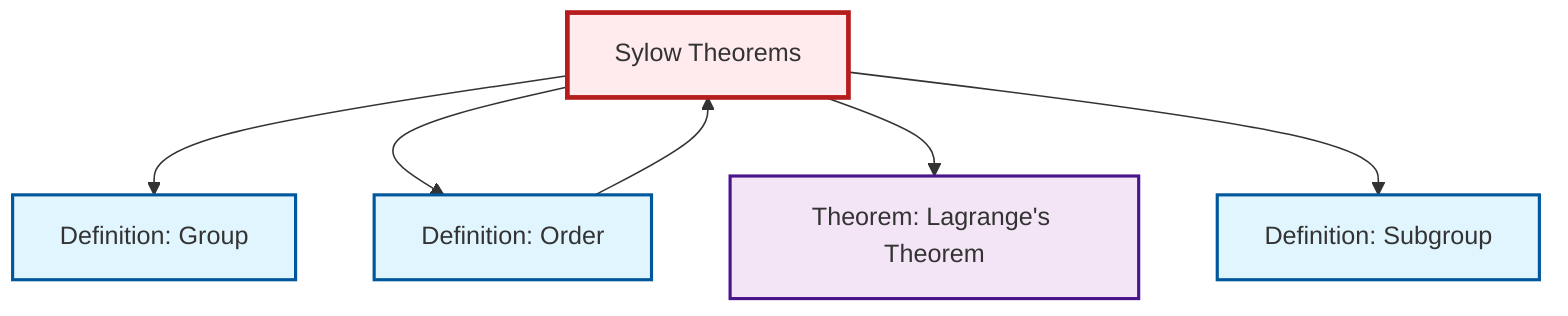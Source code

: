 graph TD
    classDef definition fill:#e1f5fe,stroke:#01579b,stroke-width:2px
    classDef theorem fill:#f3e5f5,stroke:#4a148c,stroke-width:2px
    classDef axiom fill:#fff3e0,stroke:#e65100,stroke-width:2px
    classDef example fill:#e8f5e9,stroke:#1b5e20,stroke-width:2px
    classDef current fill:#ffebee,stroke:#b71c1c,stroke-width:3px
    thm-sylow["Sylow Theorems"]:::theorem
    thm-lagrange["Theorem: Lagrange's Theorem"]:::theorem
    def-subgroup["Definition: Subgroup"]:::definition
    def-order["Definition: Order"]:::definition
    def-group["Definition: Group"]:::definition
    def-order --> thm-sylow
    thm-sylow --> def-group
    thm-sylow --> def-order
    thm-sylow --> thm-lagrange
    thm-sylow --> def-subgroup
    class thm-sylow current